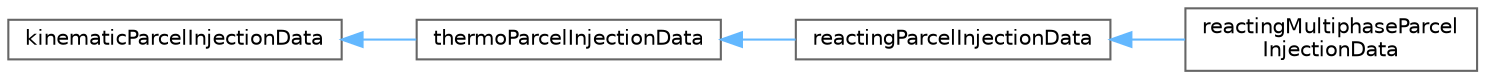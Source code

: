 digraph "Graphical Class Hierarchy"
{
 // LATEX_PDF_SIZE
  bgcolor="transparent";
  edge [fontname=Helvetica,fontsize=10,labelfontname=Helvetica,labelfontsize=10];
  node [fontname=Helvetica,fontsize=10,shape=box,height=0.2,width=0.4];
  rankdir="LR";
  Node0 [id="Node000000",label="kinematicParcelInjectionData",height=0.2,width=0.4,color="grey40", fillcolor="white", style="filled",URL="$classFoam_1_1kinematicParcelInjectionData.html",tooltip="Container class to provide injection data for kinematic parcels."];
  Node0 -> Node1 [id="edge4972_Node000000_Node000001",dir="back",color="steelblue1",style="solid",tooltip=" "];
  Node1 [id="Node000001",label="thermoParcelInjectionData",height=0.2,width=0.4,color="grey40", fillcolor="white", style="filled",URL="$classFoam_1_1thermoParcelInjectionData.html",tooltip="Container class to provide injection data for thermodynamic parcels."];
  Node1 -> Node2 [id="edge4973_Node000001_Node000002",dir="back",color="steelblue1",style="solid",tooltip=" "];
  Node2 [id="Node000002",label="reactingParcelInjectionData",height=0.2,width=0.4,color="grey40", fillcolor="white", style="filled",URL="$classFoam_1_1reactingParcelInjectionData.html",tooltip="Container class to provide injection data for reacting parcels."];
  Node2 -> Node3 [id="edge4974_Node000002_Node000003",dir="back",color="steelblue1",style="solid",tooltip=" "];
  Node3 [id="Node000003",label="reactingMultiphaseParcel\lInjectionData",height=0.2,width=0.4,color="grey40", fillcolor="white", style="filled",URL="$classFoam_1_1reactingMultiphaseParcelInjectionData.html",tooltip="Container class to provide injection data for reacting multiphase parcels."];
}
